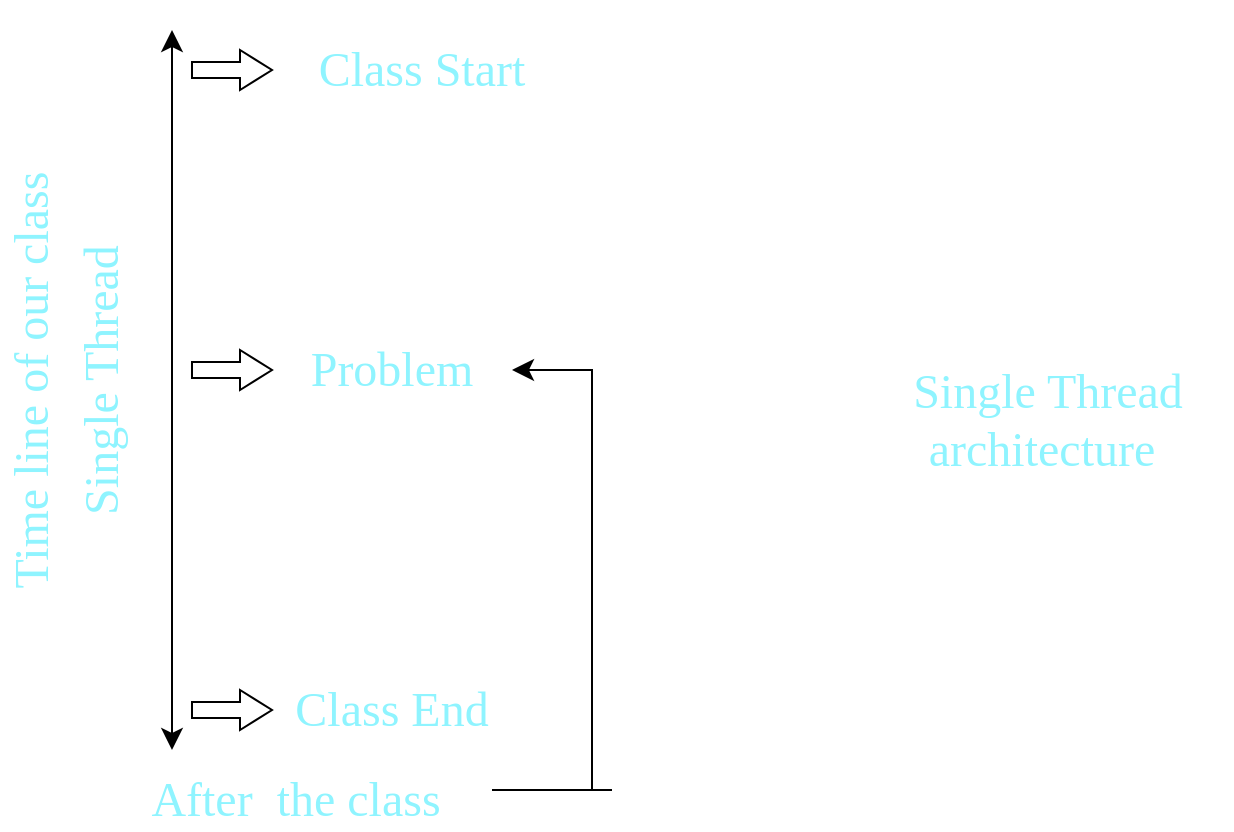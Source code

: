 <mxfile>
    <diagram id="0HDwP3cqteO5j3hUWddd" name="Page-1">
        <mxGraphModel dx="1065" dy="427" grid="1" gridSize="10" guides="1" tooltips="1" connect="1" arrows="1" fold="1" page="1" pageScale="1" pageWidth="850" pageHeight="1100" math="0" shadow="0">
            <root>
                <mxCell id="0"/>
                <mxCell id="1" parent="0"/>
                <mxCell id="2" value="" style="edgeStyle=none;orthogonalLoop=1;jettySize=auto;html=1;endArrow=classic;startArrow=classic;endSize=8;startSize=8;" edge="1" parent="1">
                    <mxGeometry width="100" relative="1" as="geometry">
                        <mxPoint x="180" y="20" as="sourcePoint"/>
                        <mxPoint x="180" y="380" as="targetPoint"/>
                        <Array as="points"/>
                    </mxGeometry>
                </mxCell>
                <mxCell id="4" value="&lt;font style=&quot;font-size: 24px;&quot; face=&quot;Comic Sans MS&quot; color=&quot;#8ff4ff&quot;&gt;Single Thread&lt;/font&gt;" style="text;strokeColor=none;align=center;fillColor=none;html=1;verticalAlign=middle;whiteSpace=wrap;rounded=0;rotation=-90;" vertex="1" parent="1">
                    <mxGeometry x="50" y="180" width="190" height="30" as="geometry"/>
                </mxCell>
                <mxCell id="5" value="Time line of our class&lt;br&gt;" style="text;strokeColor=none;align=center;fillColor=none;html=1;verticalAlign=middle;whiteSpace=wrap;rounded=0;fontFamily=Comic Sans MS;fontSize=24;fontColor=#8FF4FF;rotation=-90;" vertex="1" parent="1">
                    <mxGeometry x="-80" y="180" width="380" height="30" as="geometry"/>
                </mxCell>
                <mxCell id="7" value="Problem" style="text;strokeColor=none;align=center;fillColor=none;html=1;verticalAlign=middle;whiteSpace=wrap;rounded=0;fontFamily=Comic Sans MS;fontSize=24;fontColor=#8FF4FF;" vertex="1" parent="1">
                    <mxGeometry x="260" y="175" width="60" height="30" as="geometry"/>
                </mxCell>
                <mxCell id="6" value="" style="shape=singleArrow;whiteSpace=wrap;html=1;arrowWidth=0.4;arrowSize=0.4;fontFamily=Comic Sans MS;fontSize=24;fontColor=#8FF4FF;" vertex="1" parent="1">
                    <mxGeometry x="190" y="30" width="40" height="20" as="geometry"/>
                </mxCell>
                <mxCell id="10" value="" style="shape=singleArrow;whiteSpace=wrap;html=1;arrowWidth=0.4;arrowSize=0.4;fontFamily=Comic Sans MS;fontSize=24;fontColor=#8FF4FF;" vertex="1" parent="1">
                    <mxGeometry x="190" y="180" width="40" height="20" as="geometry"/>
                </mxCell>
                <mxCell id="11" value="" style="shape=singleArrow;whiteSpace=wrap;html=1;arrowWidth=0.4;arrowSize=0.4;fontFamily=Comic Sans MS;fontSize=24;fontColor=#8FF4FF;" vertex="1" parent="1">
                    <mxGeometry x="190" y="350" width="40" height="20" as="geometry"/>
                </mxCell>
                <mxCell id="13" value="Class End" style="text;strokeColor=none;align=center;fillColor=none;html=1;verticalAlign=middle;whiteSpace=wrap;rounded=0;fontFamily=Comic Sans MS;fontSize=24;fontColor=#8FF4FF;" vertex="1" parent="1">
                    <mxGeometry x="220" y="345" width="140" height="30" as="geometry"/>
                </mxCell>
                <mxCell id="14" value="Class Start" style="text;strokeColor=none;align=center;fillColor=none;html=1;verticalAlign=middle;whiteSpace=wrap;rounded=0;fontFamily=Comic Sans MS;fontSize=24;fontColor=#8FF4FF;" vertex="1" parent="1">
                    <mxGeometry x="230" y="25" width="150" height="30" as="geometry"/>
                </mxCell>
                <mxCell id="15" value="" style="edgeStyle=segmentEdgeStyle;endArrow=classic;html=1;curved=0;rounded=0;endSize=8;startSize=8;sourcePerimeterSpacing=0;targetPerimeterSpacing=0;fontFamily=Comic Sans MS;fontSize=24;fontColor=#8FF4FF;" edge="1" parent="1">
                    <mxGeometry width="100" relative="1" as="geometry">
                        <mxPoint x="340" y="400" as="sourcePoint"/>
                        <mxPoint x="350" y="190" as="targetPoint"/>
                        <Array as="points">
                            <mxPoint x="400" y="400"/>
                            <mxPoint x="390" y="400"/>
                            <mxPoint x="390" y="190"/>
                        </Array>
                    </mxGeometry>
                </mxCell>
                <mxCell id="16" value="After&amp;nbsp; the class&amp;nbsp;" style="text;strokeColor=none;align=center;fillColor=none;html=1;verticalAlign=middle;whiteSpace=wrap;rounded=0;fontFamily=Comic Sans MS;fontSize=24;fontColor=#8FF4FF;" vertex="1" parent="1">
                    <mxGeometry x="140" y="390" width="210" height="30" as="geometry"/>
                </mxCell>
                <mxCell id="97WzSQJjwlZH-kyWe2gb-16" value="&amp;nbsp;Single Thread architecture" style="text;strokeColor=none;align=center;fillColor=none;html=1;verticalAlign=middle;whiteSpace=wrap;rounded=0;fontFamily=Comic Sans MS;fontSize=24;fontColor=#8FF4FF;" vertex="1" parent="1">
                    <mxGeometry x="520" y="200" width="190" height="30" as="geometry"/>
                </mxCell>
            </root>
        </mxGraphModel>
    </diagram>
    <diagram id="t_8qBqQarv-VWlESHNod" name="Page-2">
        <mxGraphModel dx="1065" dy="427" grid="1" gridSize="10" guides="1" tooltips="1" connect="1" arrows="1" fold="1" page="1" pageScale="1" pageWidth="850" pageHeight="1100" math="0" shadow="0">
            <root>
                <mxCell id="0"/>
                <mxCell id="1" parent="0"/>
                <mxCell id="jNLL3eQVJU_eqkyzvEGM-1" value="" style="edgeStyle=none;orthogonalLoop=1;jettySize=auto;html=1;endArrow=classic;startArrow=classic;endSize=8;startSize=8;fontFamily=Comic Sans MS;fontSize=24;fontColor=#8FF4FF;" edge="1" parent="1">
                    <mxGeometry width="100" relative="1" as="geometry">
                        <mxPoint x="90" y="110" as="sourcePoint"/>
                        <mxPoint x="90" y="430" as="targetPoint"/>
                        <Array as="points">
                            <mxPoint x="90" y="270"/>
                        </Array>
                    </mxGeometry>
                </mxCell>
                <mxCell id="jNLL3eQVJU_eqkyzvEGM-2" value="function 1 Datbase&lt;br&gt;10 sec" style="text;html=1;align=center;verticalAlign=middle;resizable=0;points=[];autosize=1;strokeColor=none;fillColor=none;fontSize=24;fontFamily=Comic Sans MS;fontColor=#8FF4FF;" vertex="1" parent="1">
                    <mxGeometry x="110" y="120" width="230" height="70" as="geometry"/>
                </mxCell>
                <mxCell id="jNLL3eQVJU_eqkyzvEGM-3" value="function 2 Database&lt;br&gt;15 sec" style="text;strokeColor=none;align=center;fillColor=none;html=1;verticalAlign=middle;whiteSpace=wrap;rounded=0;fontFamily=Comic Sans MS;fontSize=24;fontColor=#8FF4FF;" vertex="1" parent="1">
                    <mxGeometry x="90" y="260" width="280" height="30" as="geometry"/>
                </mxCell>
                <mxCell id="jNLL3eQVJU_eqkyzvEGM-4" value="function 3 Datbase&amp;nbsp;&lt;br&gt;5 sec" style="text;strokeColor=none;align=center;fillColor=none;html=1;verticalAlign=middle;whiteSpace=wrap;rounded=0;fontFamily=Comic Sans MS;fontSize=24;fontColor=#8FF4FF;" vertex="1" parent="1">
                    <mxGeometry x="100" y="380" width="260" height="30" as="geometry"/>
                </mxCell>
                <mxCell id="jNLL3eQVJU_eqkyzvEGM-5" value="" style="shape=waypoint;sketch=0;size=6;pointerEvents=1;points=[];fillColor=none;resizable=0;rotatable=0;perimeter=centerPerimeter;snapToPoint=1;fontFamily=Comic Sans MS;fontSize=24;fontColor=#8FF4FF;" vertex="1" parent="1">
                    <mxGeometry x="100" y="130" width="20" height="20" as="geometry"/>
                </mxCell>
                <mxCell id="jNLL3eQVJU_eqkyzvEGM-6" value="" style="shape=waypoint;sketch=0;size=6;pointerEvents=1;points=[];fillColor=none;resizable=0;rotatable=0;perimeter=centerPerimeter;snapToPoint=1;fontFamily=Comic Sans MS;fontSize=24;fontColor=#8FF4FF;" vertex="1" parent="1">
                    <mxGeometry x="100" y="370" width="20" height="20" as="geometry"/>
                </mxCell>
                <mxCell id="jNLL3eQVJU_eqkyzvEGM-7" value="" style="shape=waypoint;sketch=0;size=6;pointerEvents=1;points=[];fillColor=none;resizable=0;rotatable=0;perimeter=centerPerimeter;snapToPoint=1;fontFamily=Comic Sans MS;fontSize=24;fontColor=#8FF4FF;" vertex="1" parent="1">
                    <mxGeometry x="100" y="250" width="20" height="20" as="geometry"/>
                </mxCell>
                <mxCell id="jNLL3eQVJU_eqkyzvEGM-9" value="synchronous" style="text;strokeColor=none;align=center;fillColor=none;html=1;verticalAlign=middle;whiteSpace=wrap;rounded=0;fontFamily=Comic Sans MS;fontSize=24;fontColor=#8FF4FF;" vertex="1" parent="1">
                    <mxGeometry x="130" y="40" width="60" height="30" as="geometry"/>
                </mxCell>
                <mxCell id="jNLL3eQVJU_eqkyzvEGM-11" value="nature of js&amp;nbsp;" style="text;strokeColor=none;align=center;fillColor=none;html=1;verticalAlign=middle;whiteSpace=wrap;rounded=0;fontFamily=Comic Sans MS;fontSize=24;fontColor=#8FF4FF;" vertex="1" parent="1">
                    <mxGeometry x="210" y="40" width="210" height="30" as="geometry"/>
                </mxCell>
                <mxCell id="jNLL3eQVJU_eqkyzvEGM-12" value="Total time take by this single thread = 10 + 15 + 5 Total time is 30sec" style="text;strokeColor=none;align=center;fillColor=none;html=1;verticalAlign=middle;whiteSpace=wrap;rounded=0;fontFamily=Comic Sans MS;fontSize=24;fontColor=#8FF4FF;" vertex="1" parent="1">
                    <mxGeometry x="480" y="245" width="320" height="30" as="geometry"/>
                </mxCell>
                <mxCell id="jNLL3eQVJU_eqkyzvEGM-14" value="Single Thread" style="text;strokeColor=none;align=center;fillColor=none;html=1;verticalAlign=middle;whiteSpace=wrap;rounded=0;fontFamily=Comic Sans MS;fontSize=24;fontColor=#8FF4FF;rotation=-90;" vertex="1" parent="1">
                    <mxGeometry x="-20" y="260" width="160" height="30" as="geometry"/>
                </mxCell>
                <mxCell id="jNLL3eQVJU_eqkyzvEGM-16" value="Async Js is better than Sync Js" style="text;strokeColor=none;align=center;fillColor=none;html=1;verticalAlign=middle;whiteSpace=wrap;rounded=0;fontFamily=Comic Sans MS;fontSize=24;fontColor=#8FF4FF;" vertex="1" parent="1">
                    <mxGeometry x="150" y="490" width="490" height="30" as="geometry"/>
                </mxCell>
                <mxCell id="jNLL3eQVJU_eqkyzvEGM-17" value="" style="whiteSpace=wrap;html=1;labelBackgroundColor=#FFFFFF;fontFamily=Comic Sans MS;fontSize=24;fontColor=#8FF4FF;fillColor=none;" vertex="1" parent="1">
                    <mxGeometry x="200" y="475" width="400" height="60" as="geometry"/>
                </mxCell>
                <mxCell id="jNLL3eQVJU_eqkyzvEGM-18" value="" style="rounded=1;whiteSpace=wrap;html=1;labelBackgroundColor=#FFFFFF;fontFamily=Comic Sans MS;fontSize=24;fontColor=#8FF4FF;fillColor=none;" vertex="1" parent="1">
                    <mxGeometry x="465" y="210" width="350" height="100" as="geometry"/>
                </mxCell>
                <mxCell id="qXuVo9tQxvBJxgZrcMBX-1" value="voice" style="text;strokeColor=none;align=center;fillColor=none;html=1;verticalAlign=middle;whiteSpace=wrap;rounded=0;labelBackgroundColor=#FFFFFF;fontFamily=Comic Sans MS;fontSize=24;fontColor=#8FF4FF;" vertex="1" parent="1">
                    <mxGeometry x="390" y="130" width="60" height="30" as="geometry"/>
                </mxCell>
                <mxCell id="qXuVo9tQxvBJxgZrcMBX-2" value="screen" style="text;strokeColor=none;align=center;fillColor=none;html=1;verticalAlign=middle;whiteSpace=wrap;rounded=0;labelBackgroundColor=#FFFFFF;fontFamily=Comic Sans MS;fontSize=24;fontColor=#8FF4FF;" vertex="1" parent="1">
                    <mxGeometry x="380" y="250" width="60" height="30" as="geometry"/>
                </mxCell>
                <mxCell id="qXuVo9tQxvBJxgZrcMBX-4" value="Screenshare" style="text;strokeColor=none;align=center;fillColor=none;html=1;verticalAlign=middle;whiteSpace=wrap;rounded=0;labelBackgroundColor=#FFFFFF;fontFamily=Comic Sans MS;fontSize=24;fontColor=#8FF4FF;" vertex="1" parent="1">
                    <mxGeometry x="380" y="380" width="60" height="30" as="geometry"/>
                </mxCell>
            </root>
        </mxGraphModel>
    </diagram>
</mxfile>
